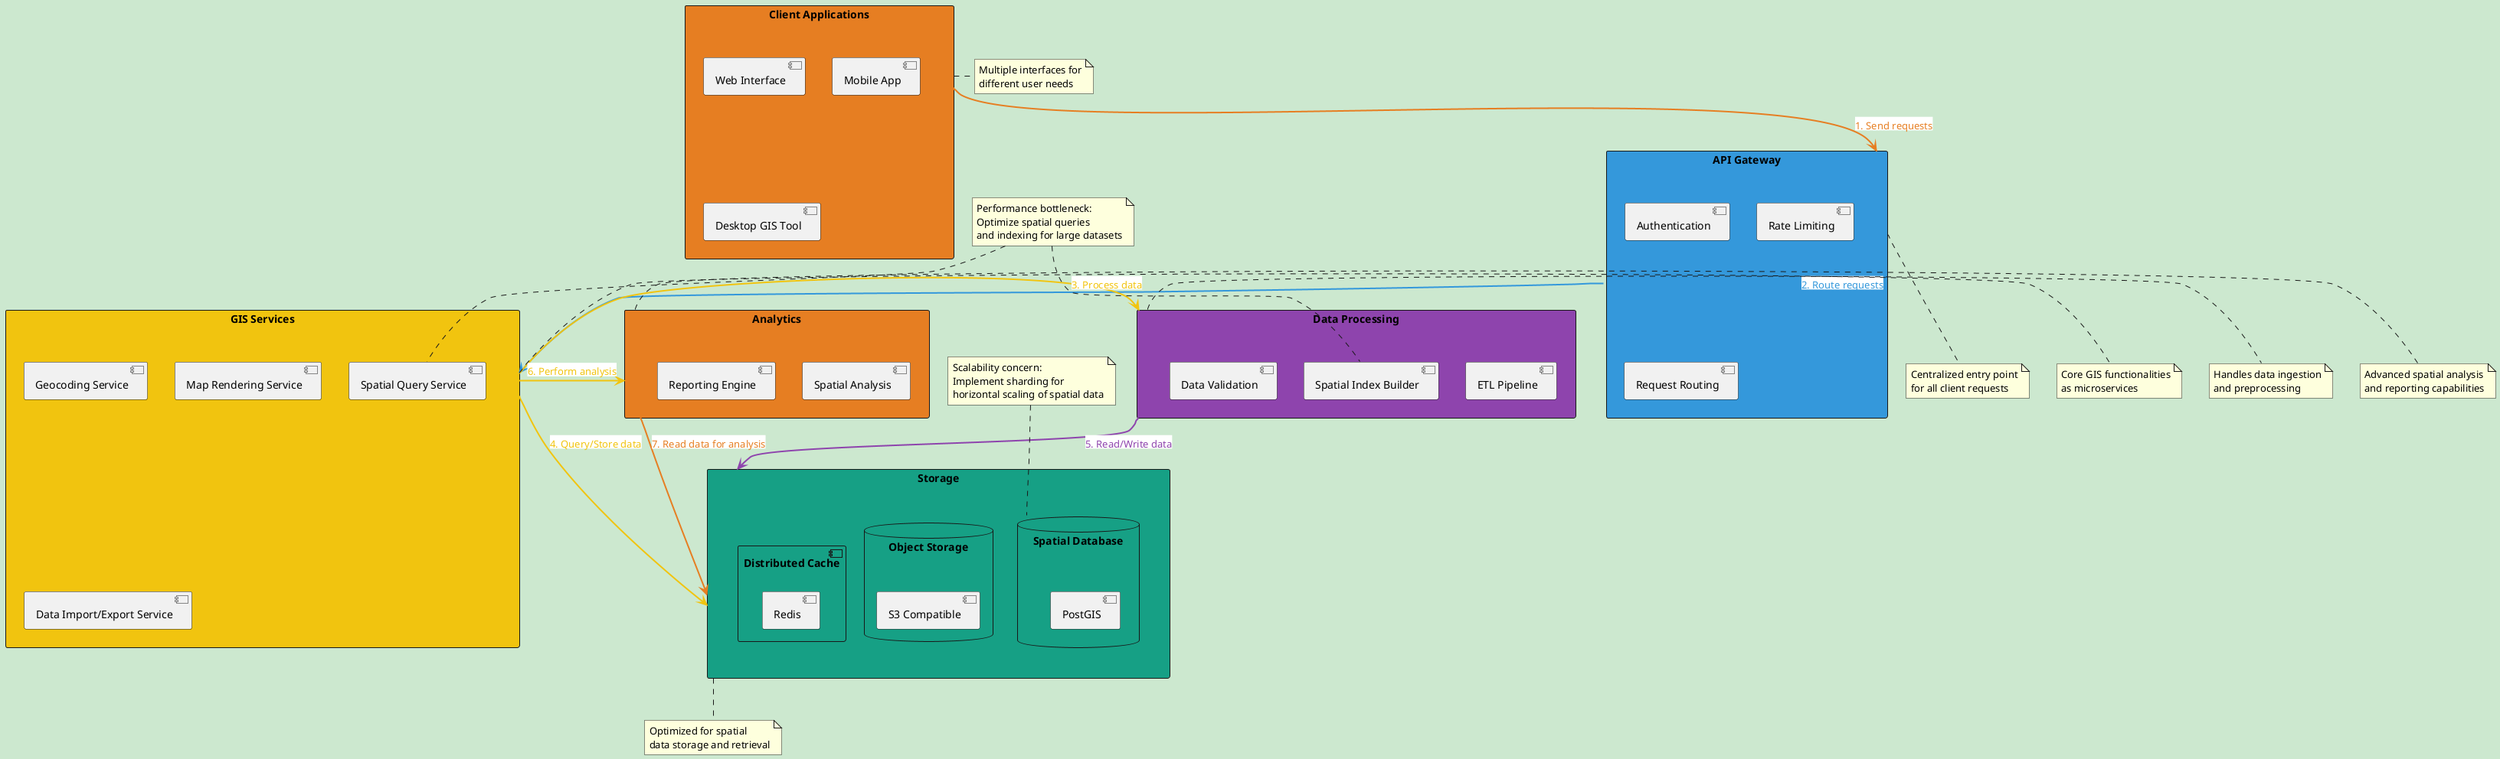 @startuml Large Scale Geographic Information System Architecture

!define PRIMARY_COLOR #E67E22
!define SECONDARY_COLOR #3498DB
!define TERTIARY_COLOR #F1C40F
!define QUATERNARY_COLOR #8E44AD
!define QUINARY_COLOR #16A085

!pragma layout dot
allowmixing

skinparam backgroundColor #CCE8CF

rectangle "Client Applications" as ClientApps PRIMARY_COLOR {
    component "Web Interface" as WebUI
    component "Mobile App" as MobileApp
    component "Desktop GIS Tool" as DesktopGIS
}

rectangle "API Gateway" as APIGateway SECONDARY_COLOR {
    component "Authentication" as Auth
    component "Rate Limiting" as RateLimit
    component "Request Routing" as RequestRouting
}

rectangle "GIS Services" as GISServices TERTIARY_COLOR {
    component "Spatial Query Service" as SpatialQuery
    component "Geocoding Service" as Geocoding
    component "Map Rendering Service" as MapRendering
    component "Data Import/Export Service" as DataIO
}

rectangle "Data Processing" as DataProcessing QUATERNARY_COLOR {
    component "ETL Pipeline" as ETL
    component "Spatial Index Builder" as IndexBuilder
    component "Data Validation" as DataValidation
}

rectangle "Storage" as Storage QUINARY_COLOR {
    database "Spatial Database" as SpatialDB {
        component "PostGIS" as PostGIS
    }
    database "Object Storage" as ObjectStorage {
        component "S3 Compatible" as S3
    }
    component "Distributed Cache" as Cache {
        component "Redis" as Redis
    }
}

rectangle "Analytics" as Analytics PRIMARY_COLOR {
    component "Spatial Analysis" as SpatialAnalysis
    component "Reporting Engine" as Reporting
}

ClientApps -[PRIMARY_COLOR,thickness=2]down-> APIGateway : <back:#FFFFFF><color:#E67E22>1. Send requests</color></back>
APIGateway -[SECONDARY_COLOR,thickness=2]down-> GISServices : <back:#FFFFFF><color:#3498DB>2. Route requests</color></back>
GISServices -[TERTIARY_COLOR,thickness=2]right-> DataProcessing : <back:#FFFFFF><color:#F1C40F>3. Process data</color></back>
GISServices -[TERTIARY_COLOR,thickness=2]down-> Storage : <back:#FFFFFF><color:#F1C40F>4. Query/Store data</color></back>
DataProcessing -[QUATERNARY_COLOR,thickness=2]down-> Storage : <back:#FFFFFF><color:#8E44AD>5. Read/Write data</color></back>
GISServices -[TERTIARY_COLOR,thickness=2]left-> Analytics : <back:#FFFFFF><color:#F1C40F>6. Perform analysis</color></back>
Analytics -[PRIMARY_COLOR,thickness=2]down-> Storage : <back:#FFFFFF><color:#E67E22>7. Read data for analysis</color></back>

note right of ClientApps
  Multiple interfaces for
  different user needs
end note

note bottom of APIGateway
  Centralized entry point
  for all client requests
end note

note right of GISServices
  Core GIS functionalities
  as microservices
end note

note right of DataProcessing
  Handles data ingestion
  and preprocessing
end note

note bottom of Storage
  Optimized for spatial
  data storage and retrieval
end note

note left of Analytics
  Advanced spatial analysis
  and reporting capabilities
end note

note "Performance bottleneck:\nOptimize spatial queries\nand indexing for large datasets" as PerformanceNote
PerformanceNote .. SpatialQuery
PerformanceNote .. IndexBuilder

note "Scalability concern:\nImplement sharding for\nhorizontal scaling of spatial data" as ScalabilityNote
ScalabilityNote .. SpatialDB

@enduml
